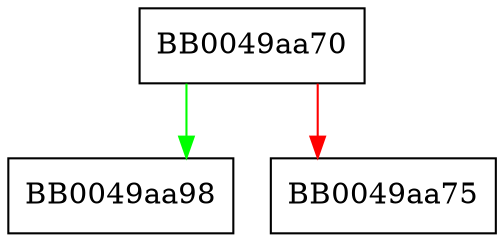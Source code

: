 digraph SSL_CTX_get_timeout {
  node [shape="box"];
  graph [splines=ortho];
  BB0049aa70 -> BB0049aa98 [color="green"];
  BB0049aa70 -> BB0049aa75 [color="red"];
}